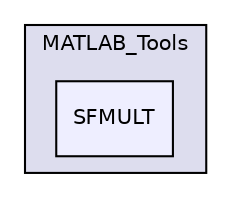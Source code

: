 digraph "libs/SuiteSparse/MATLAB_Tools/SFMULT" {
  compound=true
  node [ fontsize="10", fontname="Helvetica"];
  edge [ labelfontsize="10", labelfontname="Helvetica"];
  subgraph clusterdir_0e1e4a5b9440aa22d8a417c9c4950190 {
    graph [ bgcolor="#ddddee", pencolor="black", label="MATLAB_Tools" fontname="Helvetica", fontsize="10", URL="dir_0e1e4a5b9440aa22d8a417c9c4950190.html"]
  dir_a1f41146cdcfe143de055cc16c2005c7 [shape=box, label="SFMULT", style="filled", fillcolor="#eeeeff", pencolor="black", URL="dir_a1f41146cdcfe143de055cc16c2005c7.html"];
  }
}
